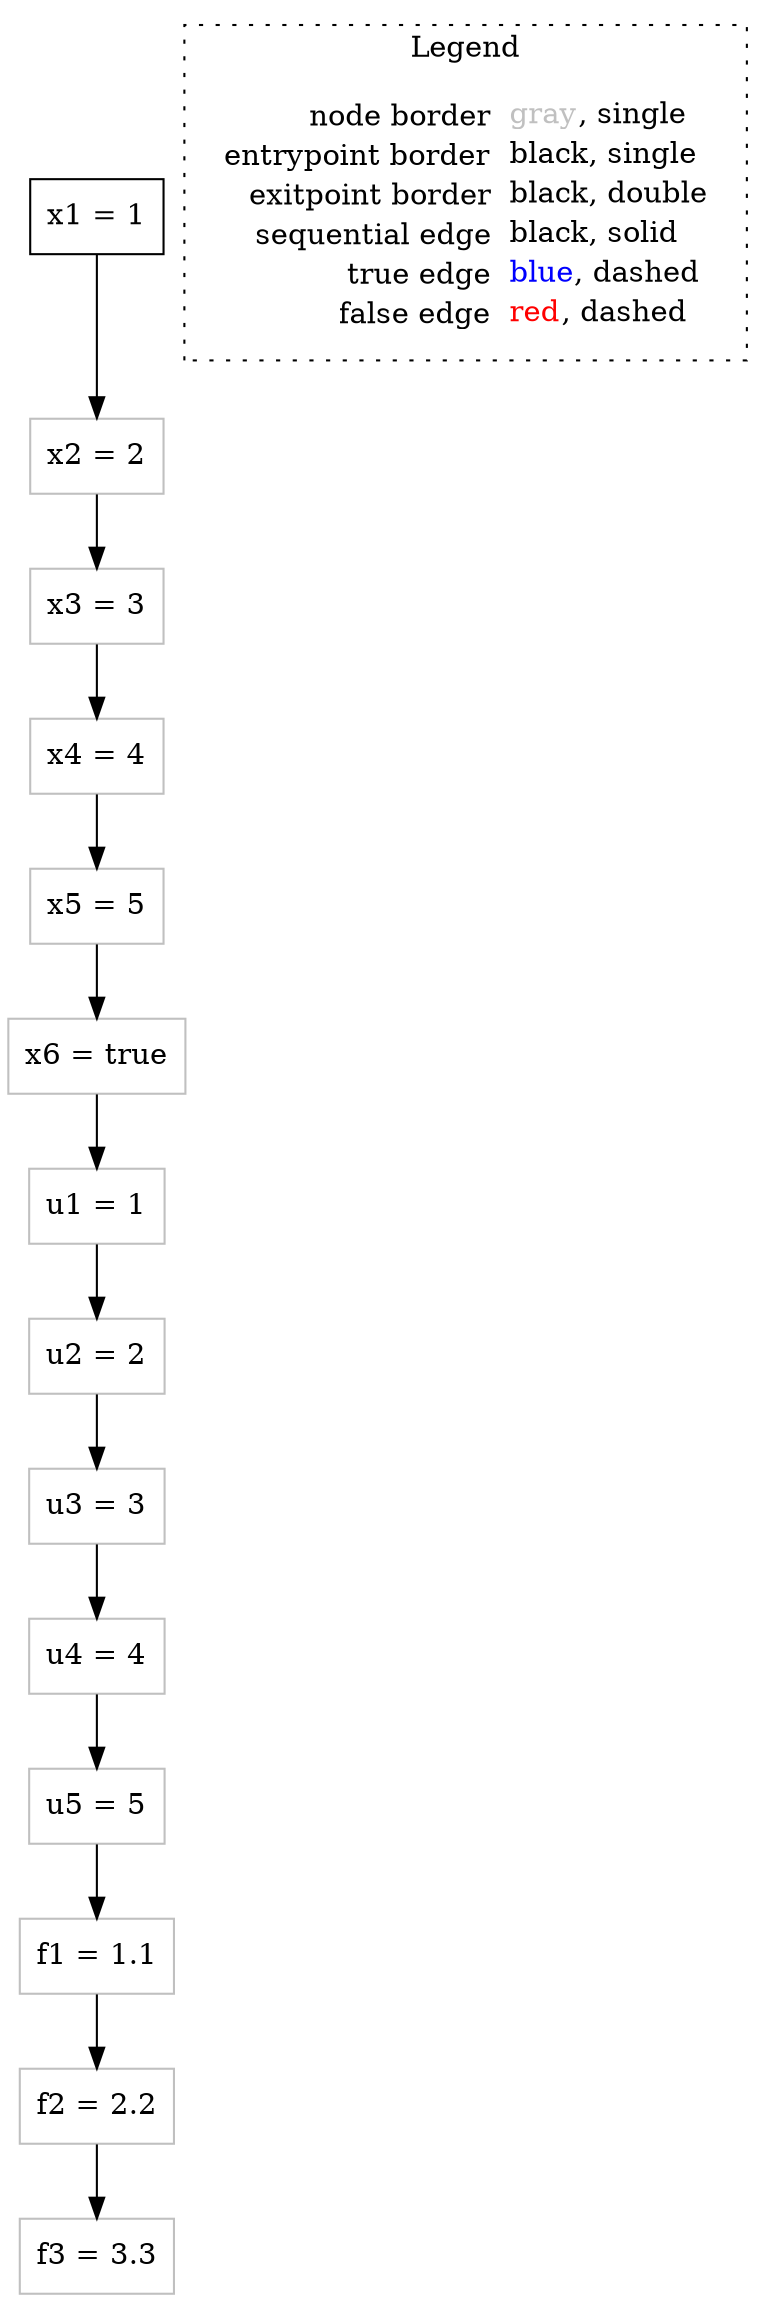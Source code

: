digraph {
	"node0" [shape="rect",color="black",label=<x1 = 1>];
	"node1" [shape="rect",color="gray",label=<x6 = true>];
	"node2" [shape="rect",color="gray",label=<f1 = 1.1>];
	"node3" [shape="rect",color="gray",label=<x2 = 2>];
	"node4" [shape="rect",color="gray",label=<u1 = 1>];
	"node5" [shape="rect",color="gray",label=<x3 = 3>];
	"node6" [shape="rect",color="gray",label=<f3 = 3.3>];
	"node7" [shape="rect",color="gray",label=<x4 = 4>];
	"node8" [shape="rect",color="gray",label=<u4 = 4>];
	"node9" [shape="rect",color="gray",label=<u5 = 5>];
	"node10" [shape="rect",color="gray",label=<u2 = 2>];
	"node11" [shape="rect",color="gray",label=<u3 = 3>];
	"node12" [shape="rect",color="gray",label=<f2 = 2.2>];
	"node13" [shape="rect",color="gray",label=<x5 = 5>];
	"node1" -> "node4" [color="black"];
	"node2" -> "node12" [color="black"];
	"node3" -> "node5" [color="black"];
	"node4" -> "node10" [color="black"];
	"node5" -> "node7" [color="black"];
	"node0" -> "node3" [color="black"];
	"node7" -> "node13" [color="black"];
	"node8" -> "node9" [color="black"];
	"node9" -> "node2" [color="black"];
	"node10" -> "node11" [color="black"];
	"node11" -> "node8" [color="black"];
	"node12" -> "node6" [color="black"];
	"node13" -> "node1" [color="black"];
subgraph cluster_legend {
	label="Legend";
	style=dotted;
	node [shape=plaintext];
	"legend" [label=<<table border="0" cellpadding="2" cellspacing="0" cellborder="0"><tr><td align="right">node border&nbsp;</td><td align="left"><font color="gray">gray</font>, single</td></tr><tr><td align="right">entrypoint border&nbsp;</td><td align="left"><font color="black">black</font>, single</td></tr><tr><td align="right">exitpoint border&nbsp;</td><td align="left"><font color="black">black</font>, double</td></tr><tr><td align="right">sequential edge&nbsp;</td><td align="left"><font color="black">black</font>, solid</td></tr><tr><td align="right">true edge&nbsp;</td><td align="left"><font color="blue">blue</font>, dashed</td></tr><tr><td align="right">false edge&nbsp;</td><td align="left"><font color="red">red</font>, dashed</td></tr></table>>];
}

}
